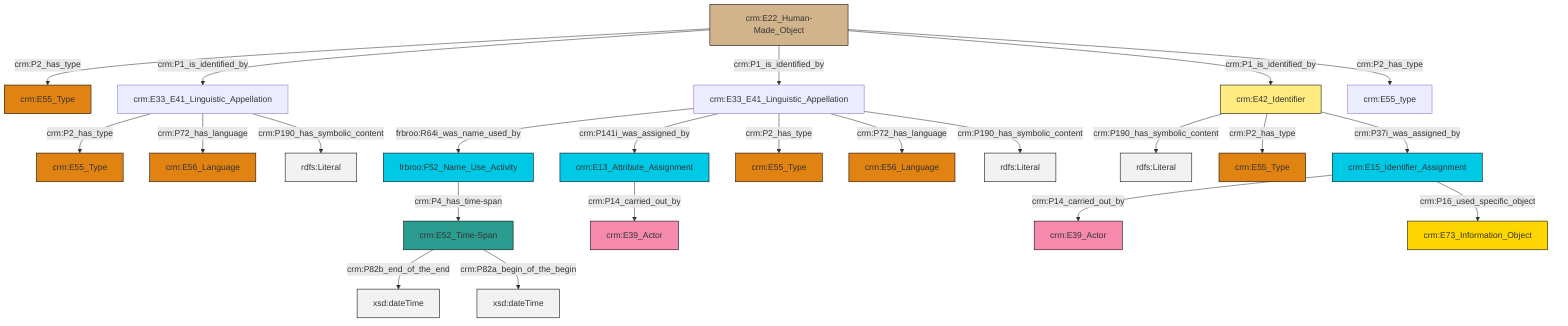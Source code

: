 graph TD
classDef Literal fill:#f2f2f2,stroke:#000000;
classDef CRM_Entity fill:#FFFFFF,stroke:#000000;
classDef Temporal_Entity fill:#00C9E6, stroke:#000000;
classDef Type fill:#E18312, stroke:#000000;
classDef Time-Span fill:#2C9C91, stroke:#000000;
classDef Appellation fill:#FFEB7F, stroke:#000000;
classDef Place fill:#008836, stroke:#000000;
classDef Persistent_Item fill:#B266B2, stroke:#000000;
classDef Conceptual_Object fill:#FFD700, stroke:#000000;
classDef Physical_Thing fill:#D2B48C, stroke:#000000;
classDef Actor fill:#f58aad, stroke:#000000;
classDef PC_Classes fill:#4ce600, stroke:#000000;
classDef Multi fill:#cccccc,stroke:#000000;

2["crm:E22_Human-Made_Object"]:::Physical_Thing -->|crm:P2_has_type| 3["crm:E55_Type"]:::Type
4["crm:E15_Identifier_Assignment"]:::Temporal_Entity -->|crm:P14_carried_out_by| 5["crm:E39_Actor"]:::Actor
2["crm:E22_Human-Made_Object"]:::Physical_Thing -->|crm:P1_is_identified_by| 6["crm:E33_E41_Linguistic_Appellation"]:::Default
6["crm:E33_E41_Linguistic_Appellation"]:::Default -->|crm:P2_has_type| 7["crm:E55_Type"]:::Type
8["crm:E52_Time-Span"]:::Time-Span -->|crm:P82b_end_of_the_end| 9[xsd:dateTime]:::Literal
13["crm:E33_E41_Linguistic_Appellation"]:::Default -->|frbroo:R64i_was_name_used_by| 14["frbroo:F52_Name_Use_Activity"]:::Temporal_Entity
2["crm:E22_Human-Made_Object"]:::Physical_Thing -->|crm:P1_is_identified_by| 13["crm:E33_E41_Linguistic_Appellation"]:::Default
14["frbroo:F52_Name_Use_Activity"]:::Temporal_Entity -->|crm:P4_has_time-span| 8["crm:E52_Time-Span"]:::Time-Span
4["crm:E15_Identifier_Assignment"]:::Temporal_Entity -->|crm:P16_used_specific_object| 16["crm:E73_Information_Object"]:::Conceptual_Object
20["crm:E42_Identifier"]:::Appellation -->|crm:P190_has_symbolic_content| 21[rdfs:Literal]:::Literal
20["crm:E42_Identifier"]:::Appellation -->|crm:P2_has_type| 10["crm:E55_Type"]:::Type
13["crm:E33_E41_Linguistic_Appellation"]:::Default -->|crm:P141i_was_assigned_by| 26["crm:E13_Attribute_Assignment"]:::Temporal_Entity
2["crm:E22_Human-Made_Object"]:::Physical_Thing -->|crm:P1_is_identified_by| 20["crm:E42_Identifier"]:::Appellation
13["crm:E33_E41_Linguistic_Appellation"]:::Default -->|crm:P2_has_type| 28["crm:E55_Type"]:::Type
8["crm:E52_Time-Span"]:::Time-Span -->|crm:P82a_begin_of_the_begin| 35[xsd:dateTime]:::Literal
6["crm:E33_E41_Linguistic_Appellation"]:::Default -->|crm:P72_has_language| 0["crm:E56_Language"]:::Type
13["crm:E33_E41_Linguistic_Appellation"]:::Default -->|crm:P72_has_language| 31["crm:E56_Language"]:::Type
20["crm:E42_Identifier"]:::Appellation -->|crm:P37i_was_assigned_by| 4["crm:E15_Identifier_Assignment"]:::Temporal_Entity
13["crm:E33_E41_Linguistic_Appellation"]:::Default -->|crm:P190_has_symbolic_content| 36[rdfs:Literal]:::Literal
2["crm:E22_Human-Made_Object"]:::Physical_Thing -->|crm:P2_has_type| 23["crm:E55_type"]:::Default
6["crm:E33_E41_Linguistic_Appellation"]:::Default -->|crm:P190_has_symbolic_content| 40[rdfs:Literal]:::Literal
26["crm:E13_Attribute_Assignment"]:::Temporal_Entity -->|crm:P14_carried_out_by| 18["crm:E39_Actor"]:::Actor